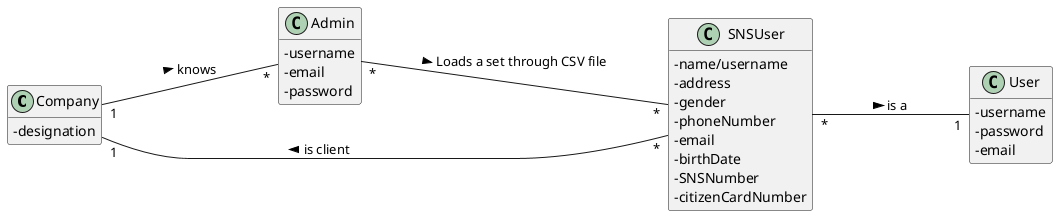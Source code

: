 @startuml
hide methods
left to right direction
skinparam classAttributeIconSize 0


class Company {
  -designation
}

class SNSUser {
-name/username
-address
-gender
-phoneNumber
-email
-birthDate
-SNSNumber
-citizenCardNumber
}

class Admin {
-username
-email
-password
}

class User{
-username
-password
-email
}

SNSUser "*"---"1" Company : is client >
Company "1"---"*" Admin : knows >
Admin "*"---"*" SNSUser : Loads a set through CSV file >
SNSUser "*"---"1" User : is a >






@enduml